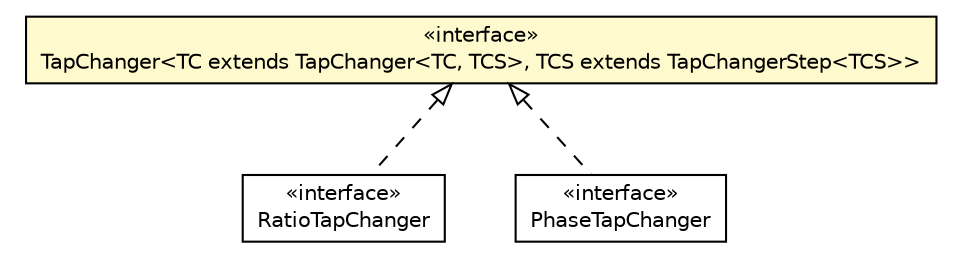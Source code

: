#!/usr/local/bin/dot
#
# Class diagram 
# Generated by UMLGraph version R5_6 (http://www.umlgraph.org/)
#

digraph G {
	edge [fontname="Helvetica",fontsize=10,labelfontname="Helvetica",labelfontsize=10];
	node [fontname="Helvetica",fontsize=10,shape=plaintext];
	nodesep=0.25;
	ranksep=0.5;
	// eu.itesla_project.iidm.network.TapChanger<TC extends eu.itesla_project.iidm.network.TapChanger<TC, TCS>, TCS extends eu.itesla_project.iidm.network.TapChangerStep<TCS>>
	c7954 [label=<<table title="eu.itesla_project.iidm.network.TapChanger" border="0" cellborder="1" cellspacing="0" cellpadding="2" port="p" bgcolor="lemonChiffon" href="./TapChanger.html">
		<tr><td><table border="0" cellspacing="0" cellpadding="1">
<tr><td align="center" balign="center"> &#171;interface&#187; </td></tr>
<tr><td align="center" balign="center"> TapChanger&lt;TC extends TapChanger&lt;TC, TCS&gt;, TCS extends TapChangerStep&lt;TCS&gt;&gt; </td></tr>
		</table></td></tr>
		</table>>, URL="./TapChanger.html", fontname="Helvetica", fontcolor="black", fontsize=10.0];
	// eu.itesla_project.iidm.network.RatioTapChanger
	c7996 [label=<<table title="eu.itesla_project.iidm.network.RatioTapChanger" border="0" cellborder="1" cellspacing="0" cellpadding="2" port="p" href="./RatioTapChanger.html">
		<tr><td><table border="0" cellspacing="0" cellpadding="1">
<tr><td align="center" balign="center"> &#171;interface&#187; </td></tr>
<tr><td align="center" balign="center"> RatioTapChanger </td></tr>
		</table></td></tr>
		</table>>, URL="./RatioTapChanger.html", fontname="Helvetica", fontcolor="black", fontsize=10.0];
	// eu.itesla_project.iidm.network.PhaseTapChanger
	c8023 [label=<<table title="eu.itesla_project.iidm.network.PhaseTapChanger" border="0" cellborder="1" cellspacing="0" cellpadding="2" port="p" href="./PhaseTapChanger.html">
		<tr><td><table border="0" cellspacing="0" cellpadding="1">
<tr><td align="center" balign="center"> &#171;interface&#187; </td></tr>
<tr><td align="center" balign="center"> PhaseTapChanger </td></tr>
		</table></td></tr>
		</table>>, URL="./PhaseTapChanger.html", fontname="Helvetica", fontcolor="black", fontsize=10.0];
	//eu.itesla_project.iidm.network.RatioTapChanger implements eu.itesla_project.iidm.network.TapChanger<TC extends eu.itesla_project.iidm.network.TapChanger<TC, TCS>, TCS extends eu.itesla_project.iidm.network.TapChangerStep<TCS>>
	c7954:p -> c7996:p [dir=back,arrowtail=empty,style=dashed];
	//eu.itesla_project.iidm.network.PhaseTapChanger implements eu.itesla_project.iidm.network.TapChanger<TC extends eu.itesla_project.iidm.network.TapChanger<TC, TCS>, TCS extends eu.itesla_project.iidm.network.TapChangerStep<TCS>>
	c7954:p -> c8023:p [dir=back,arrowtail=empty,style=dashed];
}

